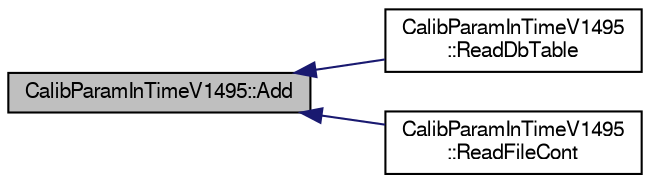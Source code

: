 digraph "CalibParamInTimeV1495::Add"
{
  bgcolor="transparent";
  edge [fontname="FreeSans",fontsize="10",labelfontname="FreeSans",labelfontsize="10"];
  node [fontname="FreeSans",fontsize="10",shape=record];
  rankdir="LR";
  Node1 [label="CalibParamInTimeV1495::Add",height=0.2,width=0.4,color="black", fillcolor="grey75", style="filled" fontcolor="black"];
  Node1 -> Node2 [dir="back",color="midnightblue",fontsize="10",style="solid",fontname="FreeSans"];
  Node2 [label="CalibParamInTimeV1495\l::ReadDbTable",height=0.2,width=0.4,color="black",URL="$d0/dd2/classCalibParamInTimeV1495.html#a61d2e81d45926749f15f7b2e77d05937"];
  Node1 -> Node3 [dir="back",color="midnightblue",fontsize="10",style="solid",fontname="FreeSans"];
  Node3 [label="CalibParamInTimeV1495\l::ReadFileCont",height=0.2,width=0.4,color="black",URL="$d0/dd2/classCalibParamInTimeV1495.html#a5c2acf4094230824b717873c1673f2a9"];
}

